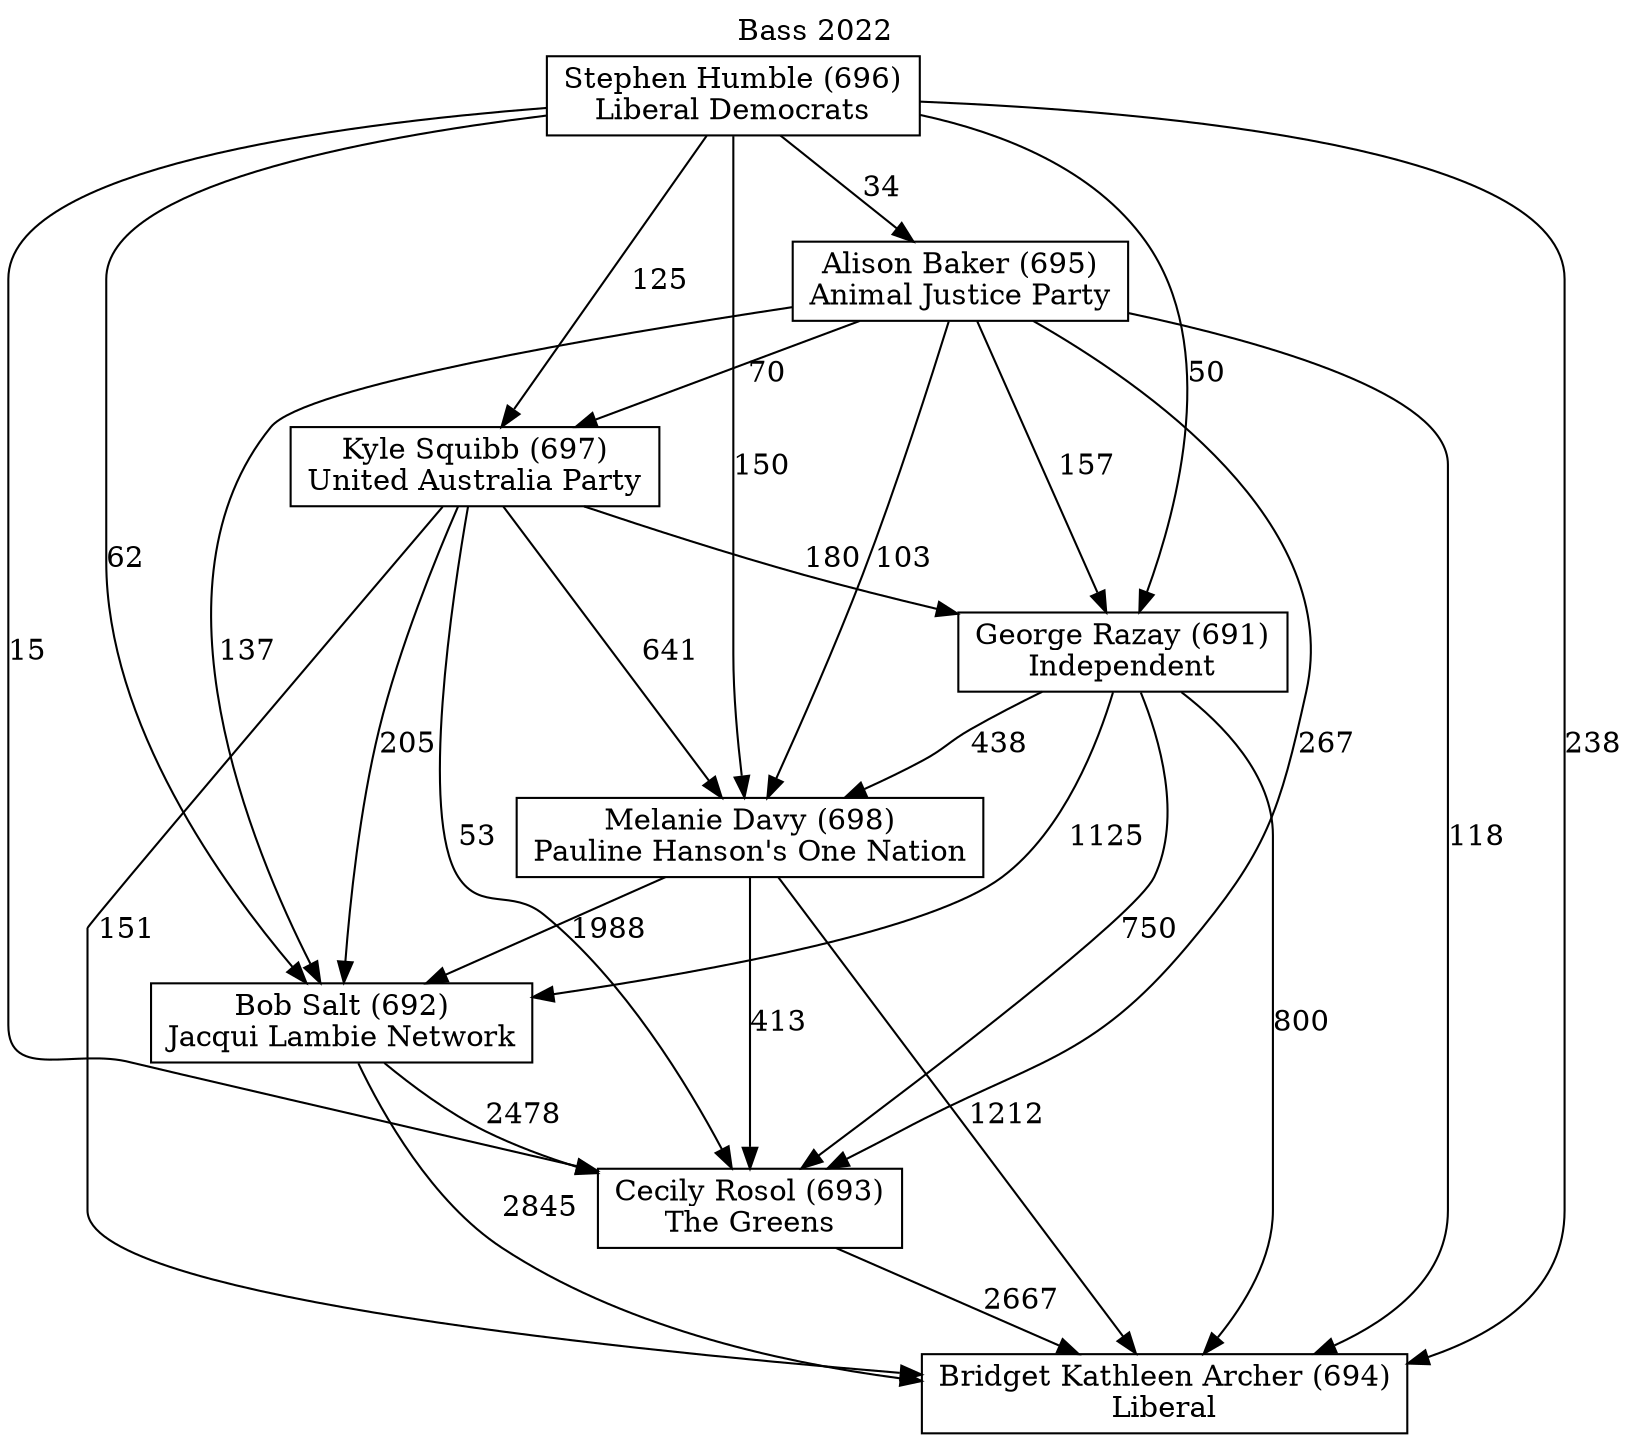 // House preference flow
digraph "Bridget Kathleen Archer (694)_Bass_2022" {
	graph [label="Bass 2022" labelloc=t mclimit=10]
	node [shape=box]
	"Alison Baker (695)" [label="Alison Baker (695)
Animal Justice Party"]
	"Bob Salt (692)" [label="Bob Salt (692)
Jacqui Lambie Network"]
	"Bridget Kathleen Archer (694)" [label="Bridget Kathleen Archer (694)
Liberal"]
	"Cecily Rosol (693)" [label="Cecily Rosol (693)
The Greens"]
	"George Razay (691)" [label="George Razay (691)
Independent"]
	"Kyle Squibb (697)" [label="Kyle Squibb (697)
United Australia Party"]
	"Melanie Davy (698)" [label="Melanie Davy (698)
Pauline Hanson's One Nation"]
	"Stephen Humble (696)" [label="Stephen Humble (696)
Liberal Democrats"]
	"Alison Baker (695)" -> "Bob Salt (692)" [label=137]
	"Alison Baker (695)" -> "Bridget Kathleen Archer (694)" [label=118]
	"Alison Baker (695)" -> "Cecily Rosol (693)" [label=267]
	"Alison Baker (695)" -> "George Razay (691)" [label=157]
	"Alison Baker (695)" -> "Kyle Squibb (697)" [label=70]
	"Alison Baker (695)" -> "Melanie Davy (698)" [label=103]
	"Bob Salt (692)" -> "Bridget Kathleen Archer (694)" [label=2845]
	"Bob Salt (692)" -> "Cecily Rosol (693)" [label=2478]
	"Cecily Rosol (693)" -> "Bridget Kathleen Archer (694)" [label=2667]
	"George Razay (691)" -> "Bob Salt (692)" [label=1125]
	"George Razay (691)" -> "Bridget Kathleen Archer (694)" [label=800]
	"George Razay (691)" -> "Cecily Rosol (693)" [label=750]
	"George Razay (691)" -> "Melanie Davy (698)" [label=438]
	"Kyle Squibb (697)" -> "Bob Salt (692)" [label=205]
	"Kyle Squibb (697)" -> "Bridget Kathleen Archer (694)" [label=151]
	"Kyle Squibb (697)" -> "Cecily Rosol (693)" [label=53]
	"Kyle Squibb (697)" -> "George Razay (691)" [label=180]
	"Kyle Squibb (697)" -> "Melanie Davy (698)" [label=641]
	"Melanie Davy (698)" -> "Bob Salt (692)" [label=1988]
	"Melanie Davy (698)" -> "Bridget Kathleen Archer (694)" [label=1212]
	"Melanie Davy (698)" -> "Cecily Rosol (693)" [label=413]
	"Stephen Humble (696)" -> "Alison Baker (695)" [label=34]
	"Stephen Humble (696)" -> "Bob Salt (692)" [label=62]
	"Stephen Humble (696)" -> "Bridget Kathleen Archer (694)" [label=238]
	"Stephen Humble (696)" -> "Cecily Rosol (693)" [label=15]
	"Stephen Humble (696)" -> "George Razay (691)" [label=50]
	"Stephen Humble (696)" -> "Kyle Squibb (697)" [label=125]
	"Stephen Humble (696)" -> "Melanie Davy (698)" [label=150]
}
